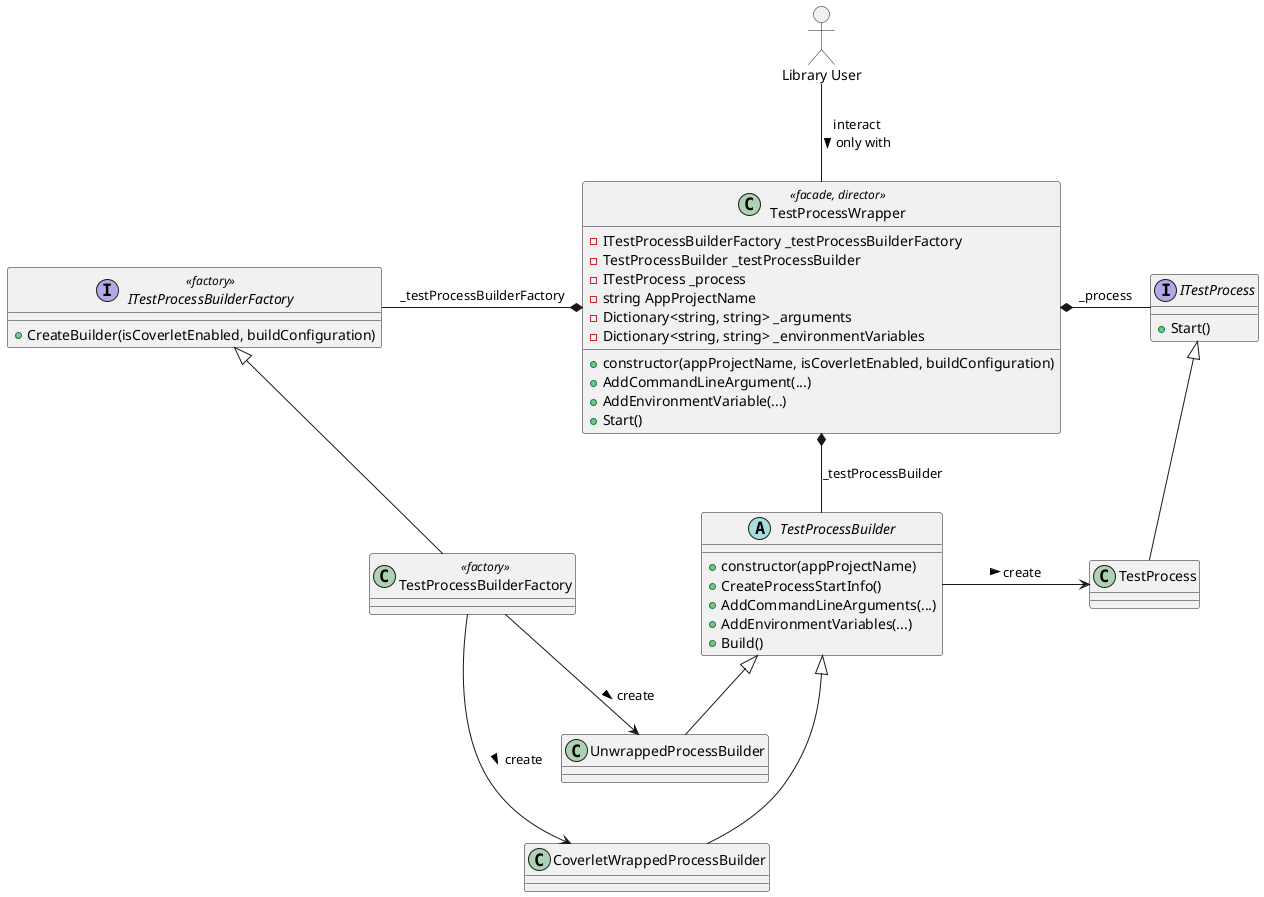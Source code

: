 @startuml
allowmixing

actor "Library User" as user

class "TestProcessWrapper" as wrapper  << facade, director >> {
  - ITestProcessBuilderFactory _testProcessBuilderFactory
  - TestProcessBuilder _testProcessBuilder
  - ITestProcess _process
  - string AppProjectName
  - Dictionary<string, string> _arguments
  - Dictionary<string, string> _environmentVariables
  
  + constructor(appProjectName, isCoverletEnabled, buildConfiguration)
  + AddCommandLineArgument(...)
  + AddEnvironmentVariable(...)
  + Start()
}

user -- wrapper : interact\nonly with >

interface "ITestProcessBuilderFactory" as factory_if << factory >> {
  + CreateBuilder(isCoverletEnabled, buildConfiguration)
}

class "TestProcessBuilderFactory" as factory << factory >>
factory_if <|-- factory

factory_if -* wrapper : _testProcessBuilderFactory

abstract class "TestProcessBuilder" as builder {
  + constructor(appProjectName)
  + CreateProcessStartInfo()
  + AddCommandLineArguments(...)
  + AddEnvironmentVariables(...)
  + Build()
}

wrapper *- builder : _testProcessBuilder

class "UnwrappedProcessBuilder" as unwrapped_builder
builder <|-- unwrapped_builder
factory --> unwrapped_builder : create >

class "CoverletWrappedProcessBuilder" as coverlet_builder
builder <|--- coverlet_builder
factory ---> coverlet_builder : create >

interface "ITestProcess" as process_if {
  + Start()
}

wrapper *- process_if : _process

class "TestProcess" as process
process_if <|-- process

builder -> process : create >

@enduml
